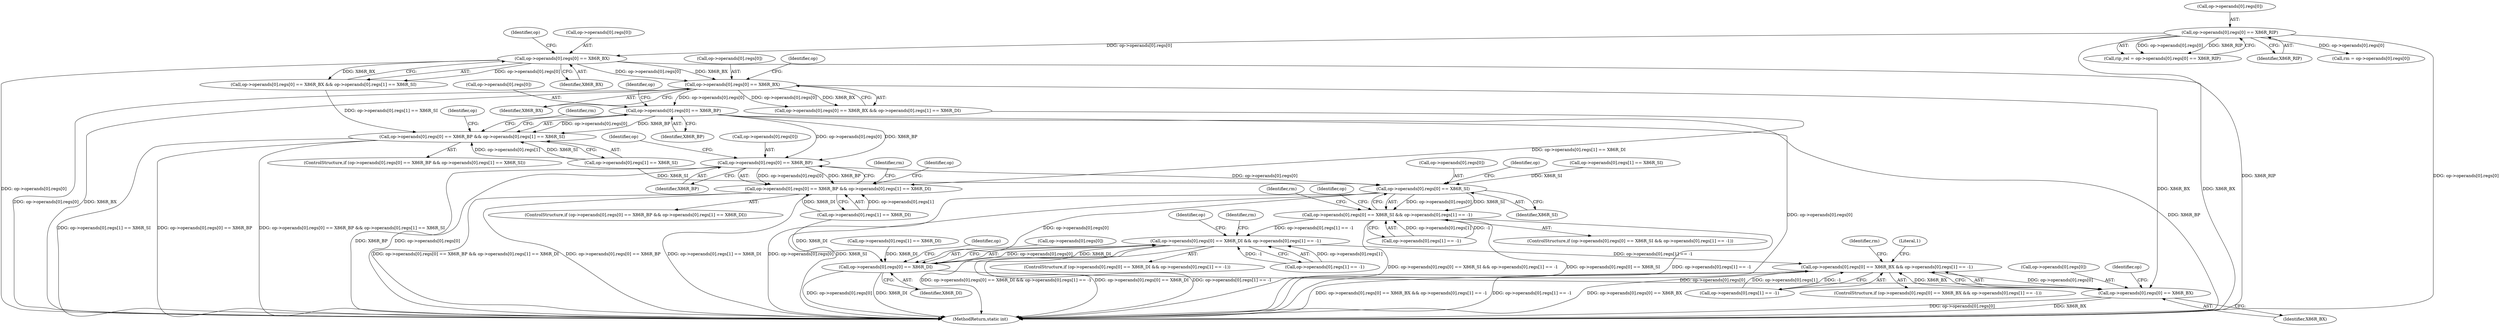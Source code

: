 digraph "0_radare2_f17bfd9f1da05f30f23a4dd05e9d2363e1406948@API" {
"1000799" [label="(Call,op->operands[0].regs[0] == X86R_BP)"];
"1000770" [label="(Call,op->operands[0].regs[0] == X86R_BX)"];
"1000741" [label="(Call,op->operands[0].regs[0] == X86R_BX)"];
"1000629" [label="(Call,op->operands[0].regs[0] == X86R_RIP)"];
"1000798" [label="(Call,op->operands[0].regs[0] == X86R_BP && op->operands[0].regs[1] == X86R_SI)"];
"1000828" [label="(Call,op->operands[0].regs[0] == X86R_BP)"];
"1000827" [label="(Call,op->operands[0].regs[0] == X86R_BP && op->operands[0].regs[1] == X86R_DI)"];
"1000857" [label="(Call,op->operands[0].regs[0] == X86R_SI)"];
"1000856" [label="(Call,op->operands[0].regs[0] == X86R_SI && op->operands[0].regs[1] == -1)"];
"1000886" [label="(Call,op->operands[0].regs[0] == X86R_DI && op->operands[0].regs[1] == -1)"];
"1000916" [label="(Call,op->operands[0].regs[0] == X86R_BX && op->operands[0].regs[1] == -1)"];
"1000887" [label="(Call,op->operands[0].regs[0] == X86R_DI)"];
"1000917" [label="(Call,op->operands[0].regs[0] == X86R_BX)"];
"1000781" [label="(Call,op->operands[0].regs[1] == X86R_DI)"];
"1000917" [label="(Call,op->operands[0].regs[0] == X86R_BX)"];
"1000873" [label="(Identifier,op)"];
"1000799" [label="(Call,op->operands[0].regs[0] == X86R_BP)"];
"1000922" [label="(Identifier,op)"];
"1000897" [label="(Identifier,X86R_DI)"];
"1000627" [label="(Call,rip_rel = op->operands[0].regs[0] == X86R_RIP)"];
"1000771" [label="(Call,op->operands[0].regs[0])"];
"1000867" [label="(Identifier,X86R_SI)"];
"1000948" [label="(Literal,1)"];
"1000770" [label="(Call,op->operands[0].regs[0] == X86R_BX)"];
"1000809" [label="(Identifier,X86R_BP)"];
"1000786" [label="(Identifier,op)"];
"1000838" [label="(Identifier,X86R_BP)"];
"1000827" [label="(Call,op->operands[0].regs[0] == X86R_BP && op->operands[0].regs[1] == X86R_DI)"];
"1000918" [label="(Call,op->operands[0].regs[0])"];
"1000639" [label="(Identifier,X86R_RIP)"];
"1000740" [label="(Call,op->operands[0].regs[0] == X86R_BX && op->operands[0].regs[1] == X86R_SI)"];
"1000800" [label="(Call,op->operands[0].regs[0])"];
"1000885" [label="(ControlStructure,if (op->operands[0].regs[0] == X86R_DI && op->operands[0].regs[1] == -1))"];
"1000741" [label="(Call,op->operands[0].regs[0] == X86R_BX)"];
"1000887" [label="(Call,op->operands[0].regs[0] == X86R_DI)"];
"1000868" [label="(Call,op->operands[0].regs[1] == -1)"];
"1000882" [label="(Identifier,rm)"];
"1000769" [label="(Call,op->operands[0].regs[0] == X86R_BX && op->operands[0].regs[1] == X86R_DI)"];
"1000855" [label="(ControlStructure,if (op->operands[0].regs[0] == X86R_SI && op->operands[0].regs[1] == -1))"];
"1000942" [label="(Identifier,rm)"];
"1000826" [label="(ControlStructure,if (op->operands[0].regs[0] == X86R_BP && op->operands[0].regs[1] == X86R_DI))"];
"1000903" [label="(Identifier,op)"];
"1000852" [label="(Identifier,rm)"];
"1003220" [label="(MethodReturn,static int)"];
"1000752" [label="(Call,op->operands[0].regs[1] == X86R_SI)"];
"1000780" [label="(Identifier,X86R_BX)"];
"1000757" [label="(Identifier,op)"];
"1000928" [label="(Call,op->operands[0].regs[1] == -1)"];
"1000862" [label="(Identifier,op)"];
"1000828" [label="(Call,op->operands[0].regs[0] == X86R_BP)"];
"1000810" [label="(Call,op->operands[0].regs[1] == X86R_SI)"];
"1000844" [label="(Identifier,op)"];
"1000886" [label="(Call,op->operands[0].regs[0] == X86R_DI && op->operands[0].regs[1] == -1)"];
"1000815" [label="(Identifier,op)"];
"1000857" [label="(Call,op->operands[0].regs[0] == X86R_SI)"];
"1000982" [label="(Call,rm = op->operands[0].regs[0])"];
"1000823" [label="(Identifier,rm)"];
"1000630" [label="(Call,op->operands[0].regs[0])"];
"1000829" [label="(Call,op->operands[0].regs[0])"];
"1000839" [label="(Call,op->operands[0].regs[1] == X86R_DI)"];
"1000892" [label="(Identifier,op)"];
"1000912" [label="(Identifier,rm)"];
"1000927" [label="(Identifier,X86R_BX)"];
"1000797" [label="(ControlStructure,if (op->operands[0].regs[0] == X86R_BP && op->operands[0].regs[1] == X86R_SI))"];
"1000898" [label="(Call,op->operands[0].regs[1] == -1)"];
"1000915" [label="(ControlStructure,if (op->operands[0].regs[0] == X86R_BX && op->operands[0].regs[1] == -1))"];
"1000916" [label="(Call,op->operands[0].regs[0] == X86R_BX && op->operands[0].regs[1] == -1)"];
"1000856" [label="(Call,op->operands[0].regs[0] == X86R_SI && op->operands[0].regs[1] == -1)"];
"1000858" [label="(Call,op->operands[0].regs[0])"];
"1000742" [label="(Call,op->operands[0].regs[0])"];
"1000833" [label="(Identifier,op)"];
"1000933" [label="(Identifier,op)"];
"1000888" [label="(Call,op->operands[0].regs[0])"];
"1000629" [label="(Call,op->operands[0].regs[0] == X86R_RIP)"];
"1000751" [label="(Identifier,X86R_BX)"];
"1000798" [label="(Call,op->operands[0].regs[0] == X86R_BP && op->operands[0].regs[1] == X86R_SI)"];
"1000799" -> "1000798"  [label="AST: "];
"1000799" -> "1000809"  [label="CFG: "];
"1000800" -> "1000799"  [label="AST: "];
"1000809" -> "1000799"  [label="AST: "];
"1000815" -> "1000799"  [label="CFG: "];
"1000798" -> "1000799"  [label="CFG: "];
"1000799" -> "1003220"  [label="DDG: op->operands[0].regs[0]"];
"1000799" -> "1003220"  [label="DDG: X86R_BP"];
"1000799" -> "1000798"  [label="DDG: op->operands[0].regs[0]"];
"1000799" -> "1000798"  [label="DDG: X86R_BP"];
"1000770" -> "1000799"  [label="DDG: op->operands[0].regs[0]"];
"1000799" -> "1000828"  [label="DDG: op->operands[0].regs[0]"];
"1000799" -> "1000828"  [label="DDG: X86R_BP"];
"1000770" -> "1000769"  [label="AST: "];
"1000770" -> "1000780"  [label="CFG: "];
"1000771" -> "1000770"  [label="AST: "];
"1000780" -> "1000770"  [label="AST: "];
"1000786" -> "1000770"  [label="CFG: "];
"1000769" -> "1000770"  [label="CFG: "];
"1000770" -> "1003220"  [label="DDG: X86R_BX"];
"1000770" -> "1003220"  [label="DDG: op->operands[0].regs[0]"];
"1000770" -> "1000769"  [label="DDG: op->operands[0].regs[0]"];
"1000770" -> "1000769"  [label="DDG: X86R_BX"];
"1000741" -> "1000770"  [label="DDG: op->operands[0].regs[0]"];
"1000741" -> "1000770"  [label="DDG: X86R_BX"];
"1000770" -> "1000917"  [label="DDG: X86R_BX"];
"1000741" -> "1000740"  [label="AST: "];
"1000741" -> "1000751"  [label="CFG: "];
"1000742" -> "1000741"  [label="AST: "];
"1000751" -> "1000741"  [label="AST: "];
"1000757" -> "1000741"  [label="CFG: "];
"1000740" -> "1000741"  [label="CFG: "];
"1000741" -> "1003220"  [label="DDG: op->operands[0].regs[0]"];
"1000741" -> "1003220"  [label="DDG: X86R_BX"];
"1000741" -> "1000740"  [label="DDG: op->operands[0].regs[0]"];
"1000741" -> "1000740"  [label="DDG: X86R_BX"];
"1000629" -> "1000741"  [label="DDG: op->operands[0].regs[0]"];
"1000629" -> "1000627"  [label="AST: "];
"1000629" -> "1000639"  [label="CFG: "];
"1000630" -> "1000629"  [label="AST: "];
"1000639" -> "1000629"  [label="AST: "];
"1000627" -> "1000629"  [label="CFG: "];
"1000629" -> "1003220"  [label="DDG: op->operands[0].regs[0]"];
"1000629" -> "1003220"  [label="DDG: X86R_RIP"];
"1000629" -> "1000627"  [label="DDG: op->operands[0].regs[0]"];
"1000629" -> "1000627"  [label="DDG: X86R_RIP"];
"1000629" -> "1000982"  [label="DDG: op->operands[0].regs[0]"];
"1000798" -> "1000797"  [label="AST: "];
"1000798" -> "1000810"  [label="CFG: "];
"1000810" -> "1000798"  [label="AST: "];
"1000823" -> "1000798"  [label="CFG: "];
"1000833" -> "1000798"  [label="CFG: "];
"1000798" -> "1003220"  [label="DDG: op->operands[0].regs[1] == X86R_SI"];
"1000798" -> "1003220"  [label="DDG: op->operands[0].regs[0] == X86R_BP"];
"1000798" -> "1003220"  [label="DDG: op->operands[0].regs[0] == X86R_BP && op->operands[0].regs[1] == X86R_SI"];
"1000740" -> "1000798"  [label="DDG: op->operands[0].regs[1] == X86R_SI"];
"1000810" -> "1000798"  [label="DDG: op->operands[0].regs[1]"];
"1000810" -> "1000798"  [label="DDG: X86R_SI"];
"1000828" -> "1000827"  [label="AST: "];
"1000828" -> "1000838"  [label="CFG: "];
"1000829" -> "1000828"  [label="AST: "];
"1000838" -> "1000828"  [label="AST: "];
"1000844" -> "1000828"  [label="CFG: "];
"1000827" -> "1000828"  [label="CFG: "];
"1000828" -> "1003220"  [label="DDG: X86R_BP"];
"1000828" -> "1003220"  [label="DDG: op->operands[0].regs[0]"];
"1000828" -> "1000827"  [label="DDG: op->operands[0].regs[0]"];
"1000828" -> "1000827"  [label="DDG: X86R_BP"];
"1000828" -> "1000857"  [label="DDG: op->operands[0].regs[0]"];
"1000827" -> "1000826"  [label="AST: "];
"1000827" -> "1000839"  [label="CFG: "];
"1000839" -> "1000827"  [label="AST: "];
"1000852" -> "1000827"  [label="CFG: "];
"1000862" -> "1000827"  [label="CFG: "];
"1000827" -> "1003220"  [label="DDG: op->operands[0].regs[0] == X86R_BP && op->operands[0].regs[1] == X86R_DI"];
"1000827" -> "1003220"  [label="DDG: op->operands[0].regs[0] == X86R_BP"];
"1000827" -> "1003220"  [label="DDG: op->operands[0].regs[1] == X86R_DI"];
"1000839" -> "1000827"  [label="DDG: op->operands[0].regs[1]"];
"1000839" -> "1000827"  [label="DDG: X86R_DI"];
"1000769" -> "1000827"  [label="DDG: op->operands[0].regs[1] == X86R_DI"];
"1000857" -> "1000856"  [label="AST: "];
"1000857" -> "1000867"  [label="CFG: "];
"1000858" -> "1000857"  [label="AST: "];
"1000867" -> "1000857"  [label="AST: "];
"1000873" -> "1000857"  [label="CFG: "];
"1000856" -> "1000857"  [label="CFG: "];
"1000857" -> "1003220"  [label="DDG: op->operands[0].regs[0]"];
"1000857" -> "1003220"  [label="DDG: X86R_SI"];
"1000857" -> "1000856"  [label="DDG: op->operands[0].regs[0]"];
"1000857" -> "1000856"  [label="DDG: X86R_SI"];
"1000752" -> "1000857"  [label="DDG: X86R_SI"];
"1000810" -> "1000857"  [label="DDG: X86R_SI"];
"1000857" -> "1000887"  [label="DDG: op->operands[0].regs[0]"];
"1000856" -> "1000855"  [label="AST: "];
"1000856" -> "1000868"  [label="CFG: "];
"1000868" -> "1000856"  [label="AST: "];
"1000882" -> "1000856"  [label="CFG: "];
"1000892" -> "1000856"  [label="CFG: "];
"1000856" -> "1003220"  [label="DDG: op->operands[0].regs[0] == X86R_SI"];
"1000856" -> "1003220"  [label="DDG: op->operands[0].regs[1] == -1"];
"1000856" -> "1003220"  [label="DDG: op->operands[0].regs[0] == X86R_SI && op->operands[0].regs[1] == -1"];
"1000868" -> "1000856"  [label="DDG: op->operands[0].regs[1]"];
"1000868" -> "1000856"  [label="DDG: -1"];
"1000856" -> "1000886"  [label="DDG: op->operands[0].regs[1] == -1"];
"1000886" -> "1000885"  [label="AST: "];
"1000886" -> "1000887"  [label="CFG: "];
"1000886" -> "1000898"  [label="CFG: "];
"1000887" -> "1000886"  [label="AST: "];
"1000898" -> "1000886"  [label="AST: "];
"1000912" -> "1000886"  [label="CFG: "];
"1000922" -> "1000886"  [label="CFG: "];
"1000886" -> "1003220"  [label="DDG: op->operands[0].regs[0] == X86R_DI && op->operands[0].regs[1] == -1"];
"1000886" -> "1003220"  [label="DDG: op->operands[0].regs[0] == X86R_DI"];
"1000886" -> "1003220"  [label="DDG: op->operands[0].regs[1] == -1"];
"1000887" -> "1000886"  [label="DDG: op->operands[0].regs[0]"];
"1000887" -> "1000886"  [label="DDG: X86R_DI"];
"1000898" -> "1000886"  [label="DDG: op->operands[0].regs[1]"];
"1000898" -> "1000886"  [label="DDG: -1"];
"1000886" -> "1000916"  [label="DDG: op->operands[0].regs[1] == -1"];
"1000916" -> "1000915"  [label="AST: "];
"1000916" -> "1000917"  [label="CFG: "];
"1000916" -> "1000928"  [label="CFG: "];
"1000917" -> "1000916"  [label="AST: "];
"1000928" -> "1000916"  [label="AST: "];
"1000942" -> "1000916"  [label="CFG: "];
"1000948" -> "1000916"  [label="CFG: "];
"1000916" -> "1003220"  [label="DDG: op->operands[0].regs[0] == X86R_BX && op->operands[0].regs[1] == -1"];
"1000916" -> "1003220"  [label="DDG: op->operands[0].regs[1] == -1"];
"1000916" -> "1003220"  [label="DDG: op->operands[0].regs[0] == X86R_BX"];
"1000917" -> "1000916"  [label="DDG: op->operands[0].regs[0]"];
"1000917" -> "1000916"  [label="DDG: X86R_BX"];
"1000928" -> "1000916"  [label="DDG: op->operands[0].regs[1]"];
"1000928" -> "1000916"  [label="DDG: -1"];
"1000887" -> "1000897"  [label="CFG: "];
"1000888" -> "1000887"  [label="AST: "];
"1000897" -> "1000887"  [label="AST: "];
"1000903" -> "1000887"  [label="CFG: "];
"1000887" -> "1003220"  [label="DDG: X86R_DI"];
"1000887" -> "1003220"  [label="DDG: op->operands[0].regs[0]"];
"1000781" -> "1000887"  [label="DDG: X86R_DI"];
"1000839" -> "1000887"  [label="DDG: X86R_DI"];
"1000887" -> "1000917"  [label="DDG: op->operands[0].regs[0]"];
"1000917" -> "1000927"  [label="CFG: "];
"1000918" -> "1000917"  [label="AST: "];
"1000927" -> "1000917"  [label="AST: "];
"1000933" -> "1000917"  [label="CFG: "];
"1000917" -> "1003220"  [label="DDG: op->operands[0].regs[0]"];
"1000917" -> "1003220"  [label="DDG: X86R_BX"];
}
